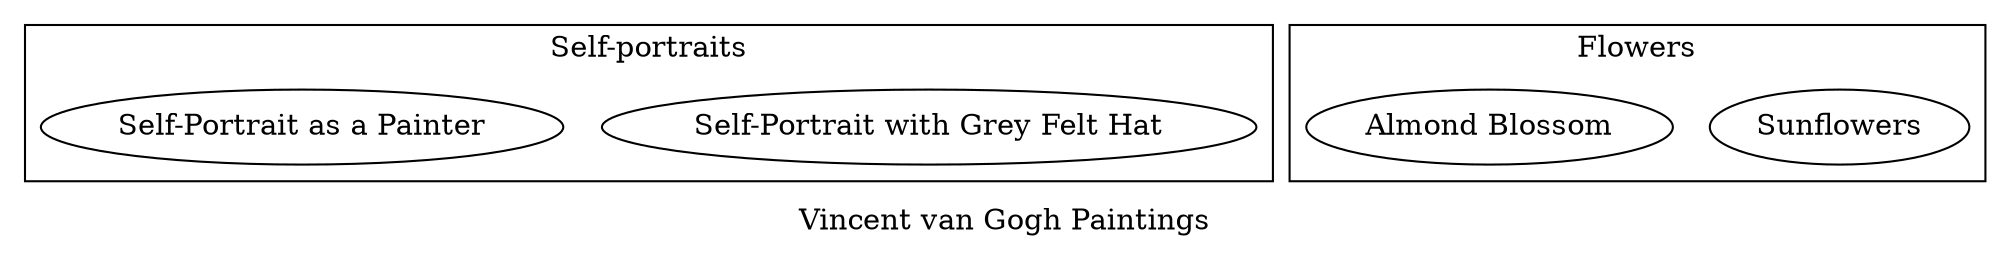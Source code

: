graph {
  label="Vincent van Gogh Paintings"

  subgraph cluster_self_portraits {
    label="Self-portraits"

    spwgfh [label="Self-Portrait with Grey Felt Hat"]
    spaap [label="Self-Portrait as a Painter"]
  }
  
  subgraph cluster_flowers {
    label="Flowers"

    sf [label="Sunflowers"]
    ab [label="Almond Blossom"]
  }
}